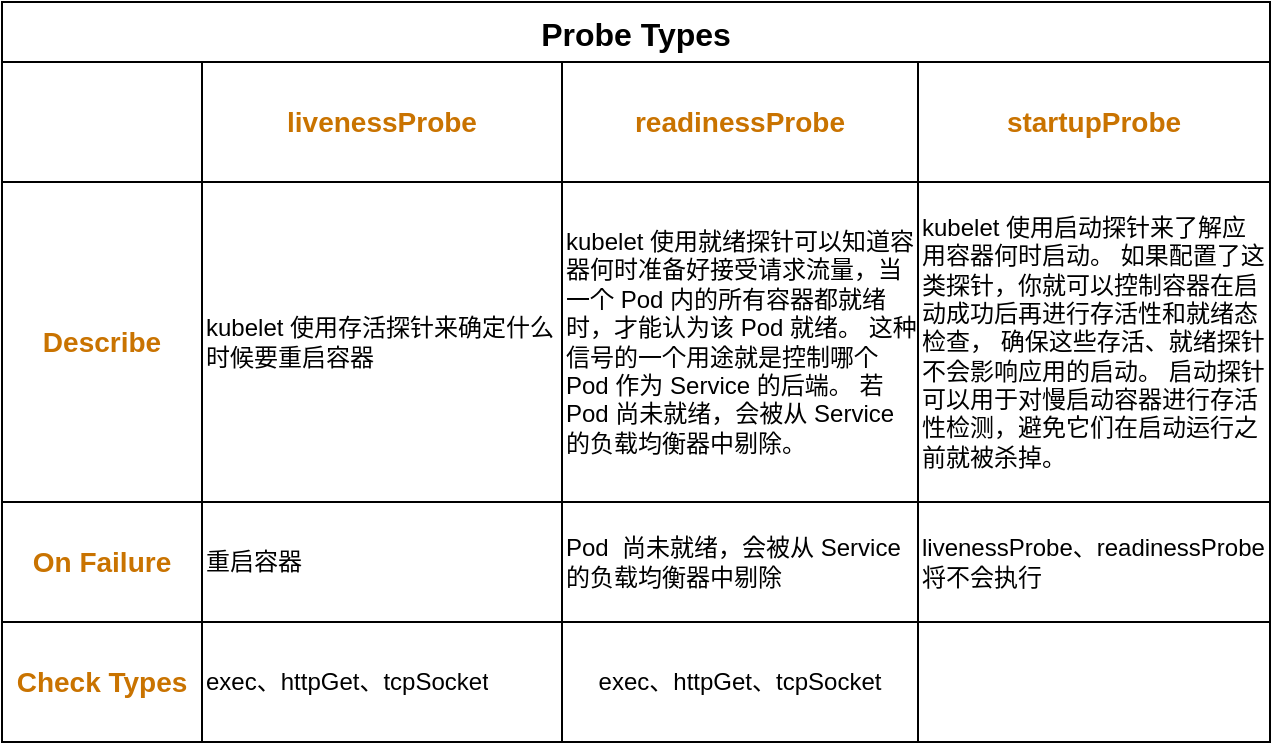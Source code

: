 <mxfile version="15.8.7" type="device"><diagram id="e28GW4feOPZNlG3YsH9y" name="第 1 页"><mxGraphModel dx="977" dy="649" grid="1" gridSize="10" guides="1" tooltips="1" connect="1" arrows="1" fold="1" page="1" pageScale="1" pageWidth="827" pageHeight="1169" math="0" shadow="0"><root><mxCell id="0"/><mxCell id="1" parent="0"/><mxCell id="P9VmErkDgNnAL-RmlhDL-27" value="Probe Types" style="shape=table;startSize=30;container=1;collapsible=0;childLayout=tableLayout;fontStyle=1;align=center;pointerEvents=1;fontSize=16;" vertex="1" parent="1"><mxGeometry x="80" y="220" width="634" height="370" as="geometry"/></mxCell><mxCell id="P9VmErkDgNnAL-RmlhDL-28" value="" style="shape=partialRectangle;html=1;whiteSpace=wrap;collapsible=0;dropTarget=0;pointerEvents=0;fillColor=none;top=0;left=0;bottom=0;right=0;points=[[0,0.5],[1,0.5]];portConstraint=eastwest;" vertex="1" parent="P9VmErkDgNnAL-RmlhDL-27"><mxGeometry y="30" width="634" height="60" as="geometry"/></mxCell><mxCell id="P9VmErkDgNnAL-RmlhDL-29" value="" style="shape=partialRectangle;html=1;whiteSpace=wrap;connectable=0;fillColor=none;top=0;left=0;bottom=0;right=0;overflow=hidden;pointerEvents=1;flipH=1;" vertex="1" parent="P9VmErkDgNnAL-RmlhDL-28"><mxGeometry width="100" height="60" as="geometry"><mxRectangle width="100" height="60" as="alternateBounds"/></mxGeometry></mxCell><mxCell id="P9VmErkDgNnAL-RmlhDL-30" value="&lt;span style=&quot;color: rgb(201, 115, 0); font-size: 14px; font-weight: 700; background-color: rgb(255, 255, 255);&quot;&gt;livenessProbe&lt;/span&gt;" style="shape=partialRectangle;html=1;whiteSpace=wrap;connectable=0;fillColor=none;top=0;left=0;bottom=0;right=0;overflow=hidden;pointerEvents=1;align=center;" vertex="1" parent="P9VmErkDgNnAL-RmlhDL-28"><mxGeometry x="100" width="180" height="60" as="geometry"><mxRectangle width="180" height="60" as="alternateBounds"/></mxGeometry></mxCell><mxCell id="P9VmErkDgNnAL-RmlhDL-31" value="&lt;span style=&quot;color: rgb(201 , 115 , 0) ; font-family: , &amp;#34;menlo&amp;#34; , &amp;#34;monaco&amp;#34; , &amp;#34;consolas&amp;#34; , &amp;#34;liberation mono&amp;#34; , &amp;#34;courier new&amp;#34; , monospace ; font-size: 14px ; font-weight: 700 ; text-align: left ; background-color: rgb(255 , 255 , 255)&quot;&gt;readinessProbe&lt;/span&gt;" style="shape=partialRectangle;html=1;whiteSpace=wrap;connectable=0;fillColor=none;top=0;left=0;bottom=0;right=0;overflow=hidden;pointerEvents=1;" vertex="1" parent="P9VmErkDgNnAL-RmlhDL-28"><mxGeometry x="280" width="178" height="60" as="geometry"><mxRectangle width="178" height="60" as="alternateBounds"/></mxGeometry></mxCell><mxCell id="P9VmErkDgNnAL-RmlhDL-57" value="&lt;span style=&quot;color: rgb(201 , 115 , 0) ; font-family: , &amp;#34;menlo&amp;#34; , &amp;#34;monaco&amp;#34; , &amp;#34;consolas&amp;#34; , &amp;#34;liberation mono&amp;#34; , &amp;#34;courier new&amp;#34; , monospace ; font-size: 14px ; font-weight: 700 ; text-align: left ; background-color: rgb(255 , 255 , 255)&quot;&gt;startupProbe&lt;/span&gt;" style="shape=partialRectangle;html=1;whiteSpace=wrap;connectable=0;fillColor=none;top=0;left=0;bottom=0;right=0;overflow=hidden;pointerEvents=1;" vertex="1" parent="P9VmErkDgNnAL-RmlhDL-28"><mxGeometry x="458" width="176" height="60" as="geometry"><mxRectangle width="176" height="60" as="alternateBounds"/></mxGeometry></mxCell><mxCell id="P9VmErkDgNnAL-RmlhDL-60" style="shape=partialRectangle;html=1;whiteSpace=wrap;collapsible=0;dropTarget=0;pointerEvents=0;fillColor=none;top=0;left=0;bottom=0;right=0;points=[[0,0.5],[1,0.5]];portConstraint=eastwest;" vertex="1" parent="P9VmErkDgNnAL-RmlhDL-27"><mxGeometry y="90" width="634" height="160" as="geometry"/></mxCell><mxCell id="P9VmErkDgNnAL-RmlhDL-61" value="&lt;b&gt;Describe&lt;/b&gt;" style="shape=partialRectangle;html=1;whiteSpace=wrap;connectable=0;fillColor=none;top=0;left=0;bottom=0;right=0;overflow=hidden;pointerEvents=1;fontSize=14;fontColor=#C97300;" vertex="1" parent="P9VmErkDgNnAL-RmlhDL-60"><mxGeometry width="100" height="160" as="geometry"><mxRectangle width="100" height="160" as="alternateBounds"/></mxGeometry></mxCell><mxCell id="P9VmErkDgNnAL-RmlhDL-62" value="kubelet 使用存活探针来确定什么时候要重启容器" style="shape=partialRectangle;html=1;whiteSpace=wrap;connectable=0;fillColor=none;top=0;left=0;bottom=0;right=0;overflow=hidden;pointerEvents=1;align=left;" vertex="1" parent="P9VmErkDgNnAL-RmlhDL-60"><mxGeometry x="100" width="180" height="160" as="geometry"><mxRectangle width="180" height="160" as="alternateBounds"/></mxGeometry></mxCell><mxCell id="P9VmErkDgNnAL-RmlhDL-63" value="kubelet 使用就绪探针可以知道容器何时准备好接受请求流量，当一个 Pod 内的所有容器都就绪时，才能认为该 Pod 就绪。 这种信号的一个用途就是控制哪个 Pod 作为 Service 的后端。 若 Pod 尚未就绪，会被从 Service 的负载均衡器中剔除。" style="shape=partialRectangle;html=1;whiteSpace=wrap;connectable=0;fillColor=none;top=0;left=0;bottom=0;right=0;overflow=hidden;pointerEvents=1;align=left;" vertex="1" parent="P9VmErkDgNnAL-RmlhDL-60"><mxGeometry x="280" width="178" height="160" as="geometry"><mxRectangle width="178" height="160" as="alternateBounds"/></mxGeometry></mxCell><mxCell id="P9VmErkDgNnAL-RmlhDL-64" value="kubelet 使用启动探针来了解应用容器何时启动。 如果配置了这类探针，你就可以控制容器在启动成功后再进行存活性和就绪态检查， 确保这些存活、就绪探针不会影响应用的启动。 启动探针可以用于对慢启动容器进行存活性检测，避免它们在启动运行之前就被杀掉。" style="shape=partialRectangle;html=1;whiteSpace=wrap;connectable=0;fillColor=none;top=0;left=0;bottom=0;right=0;overflow=hidden;pointerEvents=1;align=left;" vertex="1" parent="P9VmErkDgNnAL-RmlhDL-60"><mxGeometry x="458" width="176" height="160" as="geometry"><mxRectangle width="176" height="160" as="alternateBounds"/></mxGeometry></mxCell><mxCell id="P9VmErkDgNnAL-RmlhDL-32" value="" style="shape=partialRectangle;html=1;whiteSpace=wrap;collapsible=0;dropTarget=0;pointerEvents=0;fillColor=none;top=0;left=0;bottom=0;right=0;points=[[0,0.5],[1,0.5]];portConstraint=eastwest;" vertex="1" parent="P9VmErkDgNnAL-RmlhDL-27"><mxGeometry y="250" width="634" height="60" as="geometry"/></mxCell><mxCell id="P9VmErkDgNnAL-RmlhDL-33" value="&lt;font style=&quot;font-size: 14px&quot;&gt;&lt;b&gt;On Failure&lt;/b&gt;&lt;/font&gt;" style="shape=partialRectangle;html=1;whiteSpace=wrap;connectable=0;fillColor=none;top=0;left=0;bottom=0;right=0;overflow=hidden;pointerEvents=1;fontColor=#C97300;" vertex="1" parent="P9VmErkDgNnAL-RmlhDL-32"><mxGeometry width="100" height="60" as="geometry"><mxRectangle width="100" height="60" as="alternateBounds"/></mxGeometry></mxCell><mxCell id="P9VmErkDgNnAL-RmlhDL-34" value="重启容器" style="shape=partialRectangle;html=1;whiteSpace=wrap;connectable=0;fillColor=none;top=0;left=0;bottom=0;right=0;overflow=hidden;pointerEvents=1;align=left;" vertex="1" parent="P9VmErkDgNnAL-RmlhDL-32"><mxGeometry x="100" width="180" height="60" as="geometry"><mxRectangle width="180" height="60" as="alternateBounds"/></mxGeometry></mxCell><mxCell id="P9VmErkDgNnAL-RmlhDL-35" value="Pod&amp;nbsp; 尚未就绪，会被从 Service 的负载均衡器中剔除" style="shape=partialRectangle;html=1;whiteSpace=wrap;connectable=0;fillColor=none;top=0;left=0;bottom=0;right=0;overflow=hidden;pointerEvents=1;align=left;" vertex="1" parent="P9VmErkDgNnAL-RmlhDL-32"><mxGeometry x="280" width="178" height="60" as="geometry"><mxRectangle width="178" height="60" as="alternateBounds"/></mxGeometry></mxCell><mxCell id="P9VmErkDgNnAL-RmlhDL-58" value="livenessProbe、readinessProbe将不会执行" style="shape=partialRectangle;html=1;whiteSpace=wrap;connectable=0;fillColor=none;top=0;left=0;bottom=0;right=0;overflow=hidden;pointerEvents=1;align=left;" vertex="1" parent="P9VmErkDgNnAL-RmlhDL-32"><mxGeometry x="458" width="176" height="60" as="geometry"><mxRectangle width="176" height="60" as="alternateBounds"/></mxGeometry></mxCell><mxCell id="P9VmErkDgNnAL-RmlhDL-36" value="" style="shape=partialRectangle;html=1;whiteSpace=wrap;collapsible=0;dropTarget=0;pointerEvents=0;fillColor=none;top=0;left=0;bottom=0;right=0;points=[[0,0.5],[1,0.5]];portConstraint=eastwest;" vertex="1" parent="P9VmErkDgNnAL-RmlhDL-27"><mxGeometry y="310" width="634" height="60" as="geometry"/></mxCell><mxCell id="P9VmErkDgNnAL-RmlhDL-37" value="Check Types" style="shape=partialRectangle;html=1;whiteSpace=wrap;connectable=0;fillColor=none;top=0;left=0;bottom=0;right=0;overflow=hidden;pointerEvents=1;fontColor=#C97300;fontSize=14;fontStyle=1" vertex="1" parent="P9VmErkDgNnAL-RmlhDL-36"><mxGeometry width="100" height="60" as="geometry"><mxRectangle width="100" height="60" as="alternateBounds"/></mxGeometry></mxCell><mxCell id="P9VmErkDgNnAL-RmlhDL-38" value="exec、httpGet、tcpSocket" style="shape=partialRectangle;html=1;whiteSpace=wrap;connectable=0;fillColor=none;top=0;left=0;bottom=0;right=0;overflow=hidden;pointerEvents=1;align=left;" vertex="1" parent="P9VmErkDgNnAL-RmlhDL-36"><mxGeometry x="100" width="180" height="60" as="geometry"><mxRectangle width="180" height="60" as="alternateBounds"/></mxGeometry></mxCell><mxCell id="P9VmErkDgNnAL-RmlhDL-39" value="exec、httpGet、tcpSocket" style="shape=partialRectangle;html=1;whiteSpace=wrap;connectable=0;fillColor=none;top=0;left=0;bottom=0;right=0;overflow=hidden;pointerEvents=1;" vertex="1" parent="P9VmErkDgNnAL-RmlhDL-36"><mxGeometry x="280" width="178" height="60" as="geometry"><mxRectangle width="178" height="60" as="alternateBounds"/></mxGeometry></mxCell><mxCell id="P9VmErkDgNnAL-RmlhDL-59" style="shape=partialRectangle;html=1;whiteSpace=wrap;connectable=0;fillColor=none;top=0;left=0;bottom=0;right=0;overflow=hidden;pointerEvents=1;align=left;" vertex="1" parent="P9VmErkDgNnAL-RmlhDL-36"><mxGeometry x="458" width="176" height="60" as="geometry"><mxRectangle width="176" height="60" as="alternateBounds"/></mxGeometry></mxCell></root></mxGraphModel></diagram></mxfile>